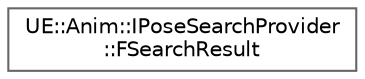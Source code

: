 digraph "Graphical Class Hierarchy"
{
 // INTERACTIVE_SVG=YES
 // LATEX_PDF_SIZE
  bgcolor="transparent";
  edge [fontname=Helvetica,fontsize=10,labelfontname=Helvetica,labelfontsize=10];
  node [fontname=Helvetica,fontsize=10,shape=box,height=0.2,width=0.4];
  rankdir="LR";
  Node0 [id="Node000000",label="UE::Anim::IPoseSearchProvider\l::FSearchResult",height=0.2,width=0.4,color="grey40", fillcolor="white", style="filled",URL="$d4/da8/structUE_1_1Anim_1_1IPoseSearchProvider_1_1FSearchResult.html",tooltip=" "];
}
